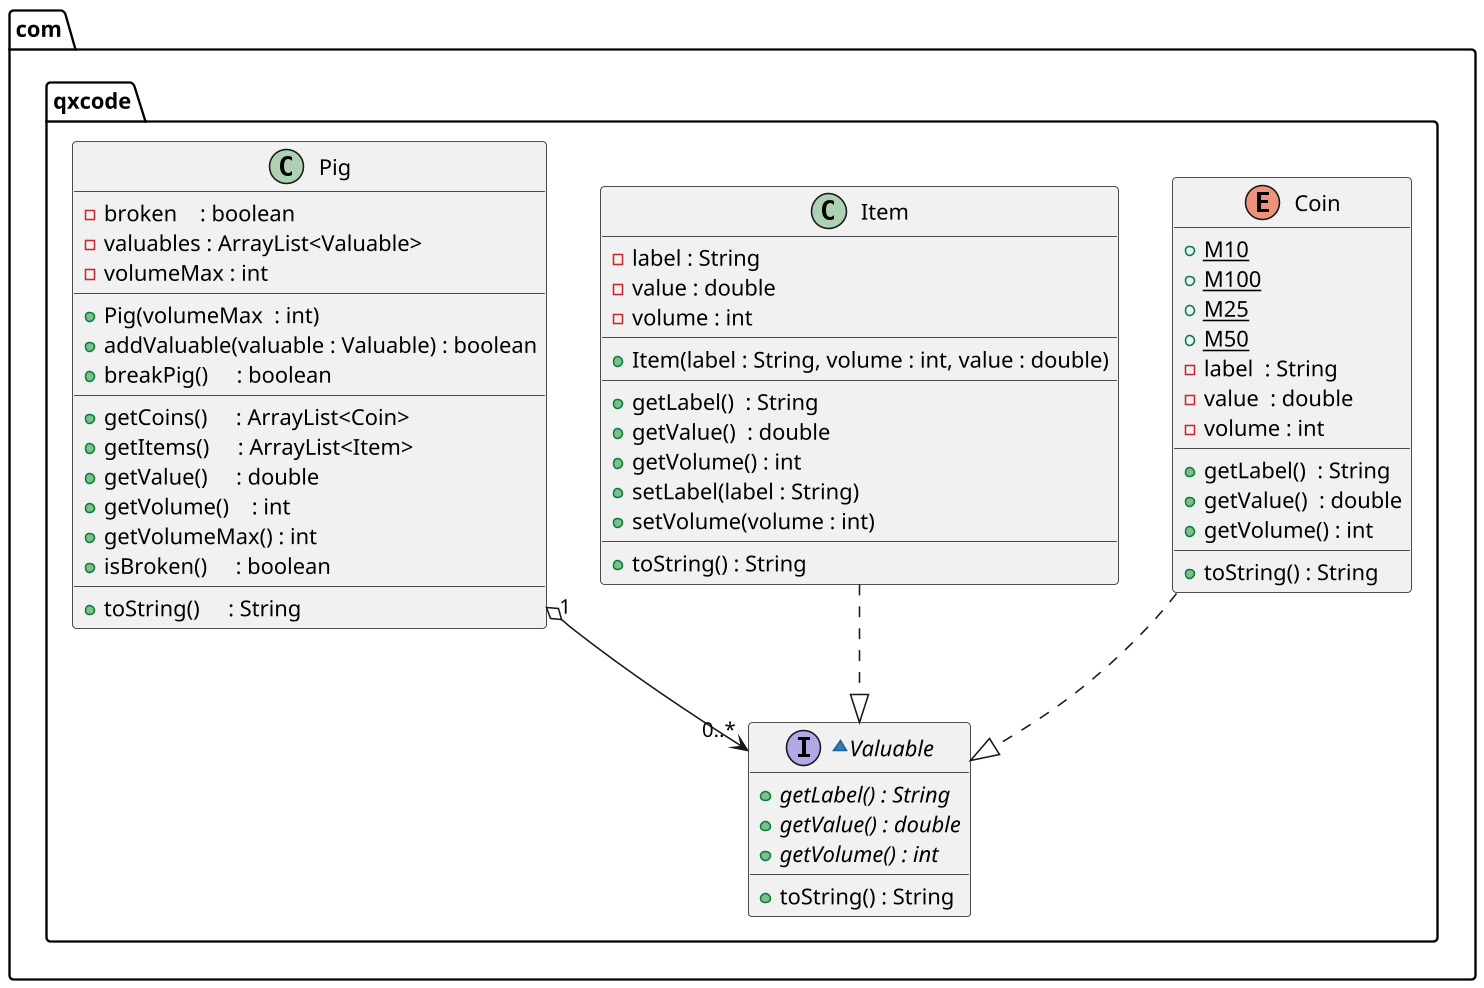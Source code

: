 @startuml

skinparam defaultFontName Hasklig
skinparam dpi 150

package com.qxcode {
  ~interface Valuable {
    + getLabel() : String {abstract}
    + getValue() : double {abstract}
    + getVolume() : int {abstract}
    __
    + toString() : String
  }

  enum Coin {
    + M10 {static}
    + M100 {static}
    + M25 {static}
    + M50 {static}
    - label  : String
    - value  : double
    - volume : int
    __
    + getLabel()  : String
    + getValue()  : double
    + getVolume() : int
    __
    + toString() : String
  }

  class Item {
    - label : String
    - value : double
    - volume : int
    __
    + Item(label : String, volume : int, value : double)
    __
    + getLabel()  : String
    + getValue()  : double
    + getVolume() : int
    + setLabel(label : String)
    + setVolume(volume : int)
    __
    + toString() : String
  }

  class Pig {
    - broken    : boolean
    - valuables : ArrayList<Valuable>
    - volumeMax : int
    __
    + Pig(volumeMax  : int)
    + addValuable(valuable : Valuable) : boolean
    + breakPig()     : boolean
    __
    + getCoins()     : ArrayList<Coin>
    + getItems()     : ArrayList<Item>
    + getValue()     : double
    + getVolume()    : int
    + getVolumeMax() : int
    + isBroken()     : boolean
    __
    + toString()     : String
  }

}
Pig "1" o--> "0..*" Valuable
Coin ..|> Valuable 
Item ..|> Valuable 
@enduml